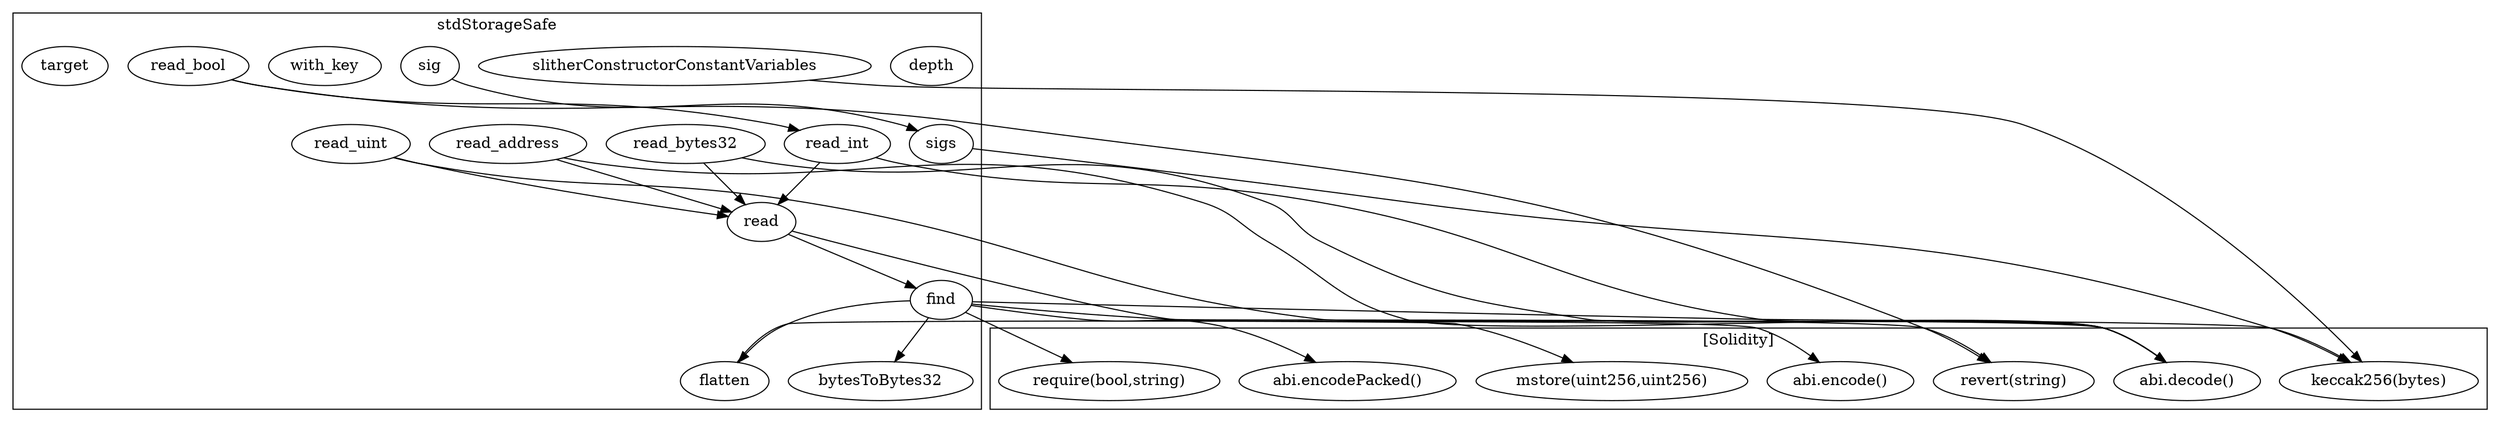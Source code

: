 strict digraph {
subgraph cluster_9810_stdStorageSafe {
label = "stdStorageSafe"
"9810_depth" [label="depth"]
"9810_bytesToBytes32" [label="bytesToBytes32"]
"9810_read_bytes32" [label="read_bytes32"]
"9810_sig" [label="sig"]
"9810_read_bool" [label="read_bool"]
"9810_with_key" [label="with_key"]
"9810_slitherConstructorConstantVariables" [label="slitherConstructorConstantVariables"]
"9810_read_int" [label="read_int"]
"9810_read_uint" [label="read_uint"]
"9810_sigs" [label="sigs"]
"9810_read_address" [label="read_address"]
"9810_flatten" [label="flatten"]
"9810_target" [label="target"]
"9810_read" [label="read"]
"9810_find" [label="find"]
"9810_sig" -> "9810_sigs"
"9810_read_bytes32" -> "9810_read"
"9810_read" -> "9810_find"
"9810_find" -> "9810_bytesToBytes32"
"9810_read_bool" -> "9810_read_int"
"9810_read_int" -> "9810_read"
"9810_read_uint" -> "9810_read"
"9810_read_address" -> "9810_read"
"9810_find" -> "9810_flatten"
}subgraph cluster_solidity {
label = "[Solidity]"
"revert(string)" 
"abi.encodePacked()" 
"require(bool,string)" 
"abi.encode()" 
"abi.decode()" 
"mstore(uint256,uint256)" 
"keccak256(bytes)" 
"9810_read_int" -> "abi.decode()"
"9810_read_uint" -> "abi.decode()"
"9810_flatten" -> "mstore(uint256,uint256)"
"9810_slitherConstructorConstantVariables" -> "keccak256(bytes)"
"9810_read_address" -> "abi.decode()"
"9810_sigs" -> "keccak256(bytes)"
"9810_read_bool" -> "revert(string)"
"9810_find" -> "revert(string)"
"9810_find" -> "require(bool,string)"
"9810_read" -> "abi.encode()"
"9810_find" -> "abi.encodePacked()"
"9810_read_bytes32" -> "abi.decode()"
"9810_find" -> "keccak256(bytes)"
}
}